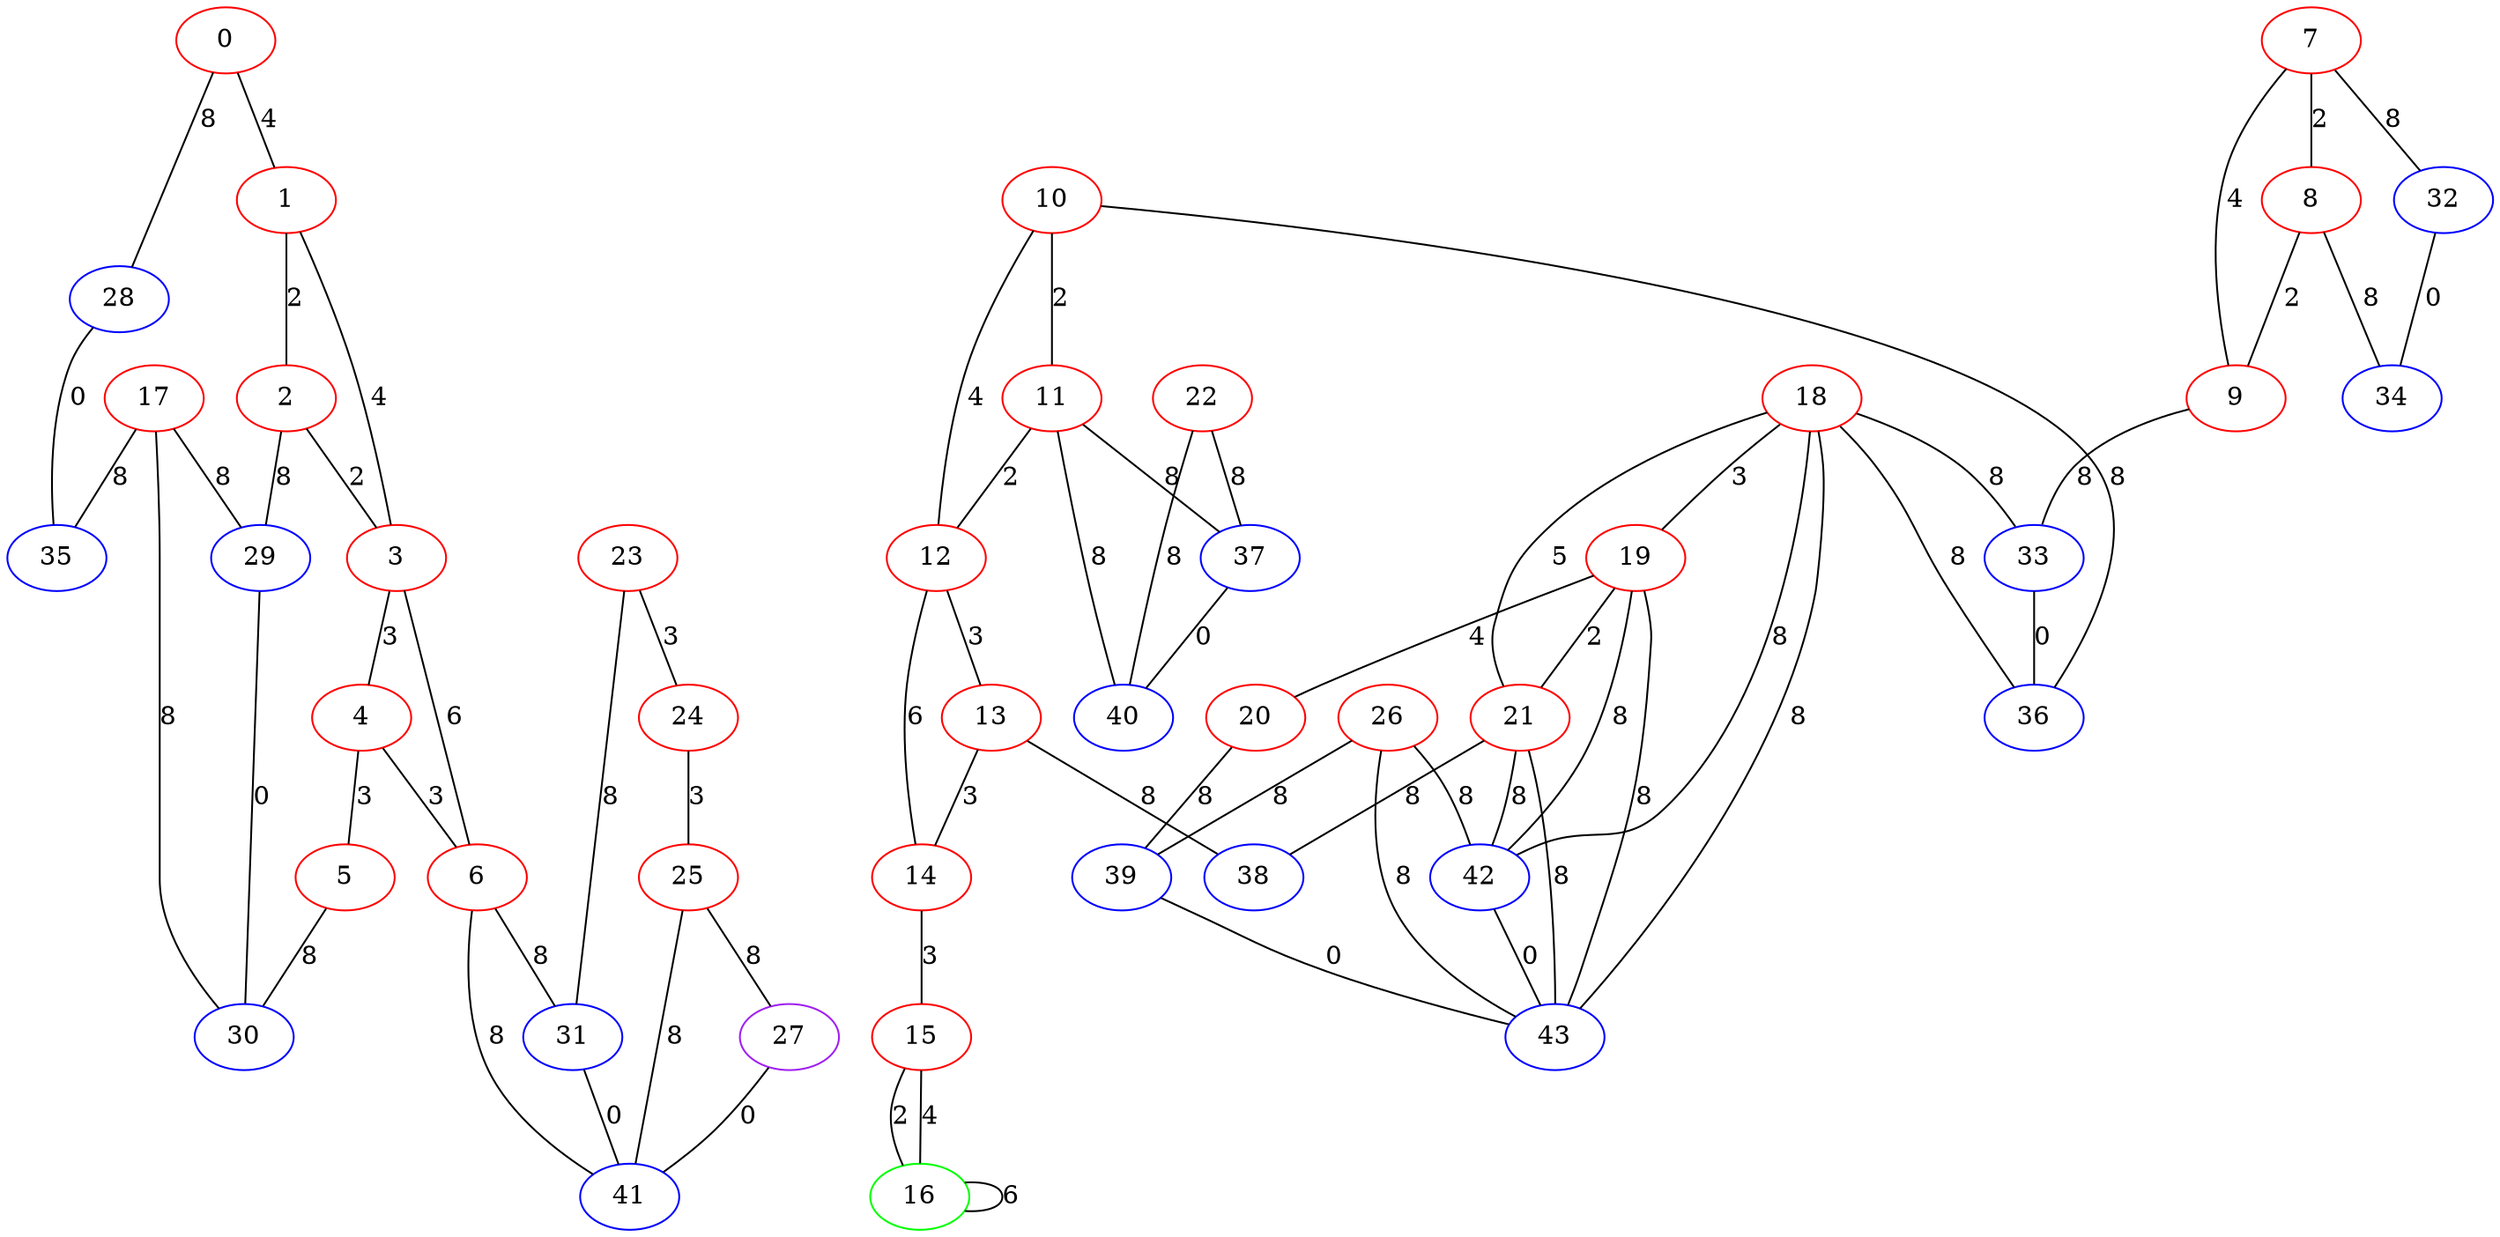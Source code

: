 graph "" {
0 [color=red, weight=1];
1 [color=red, weight=1];
2 [color=red, weight=1];
3 [color=red, weight=1];
4 [color=red, weight=1];
5 [color=red, weight=1];
6 [color=red, weight=1];
7 [color=red, weight=1];
8 [color=red, weight=1];
9 [color=red, weight=1];
10 [color=red, weight=1];
11 [color=red, weight=1];
12 [color=red, weight=1];
13 [color=red, weight=1];
14 [color=red, weight=1];
15 [color=red, weight=1];
16 [color=green, weight=2];
17 [color=red, weight=1];
18 [color=red, weight=1];
19 [color=red, weight=1];
20 [color=red, weight=1];
21 [color=red, weight=1];
22 [color=red, weight=1];
23 [color=red, weight=1];
24 [color=red, weight=1];
25 [color=red, weight=1];
26 [color=red, weight=1];
27 [color=purple, weight=4];
28 [color=blue, weight=3];
29 [color=blue, weight=3];
30 [color=blue, weight=3];
31 [color=blue, weight=3];
32 [color=blue, weight=3];
33 [color=blue, weight=3];
34 [color=blue, weight=3];
35 [color=blue, weight=3];
36 [color=blue, weight=3];
37 [color=blue, weight=3];
38 [color=blue, weight=3];
39 [color=blue, weight=3];
40 [color=blue, weight=3];
41 [color=blue, weight=3];
42 [color=blue, weight=3];
43 [color=blue, weight=3];
0 -- 1  [key=0, label=4];
0 -- 28  [key=0, label=8];
1 -- 2  [key=0, label=2];
1 -- 3  [key=0, label=4];
2 -- 3  [key=0, label=2];
2 -- 29  [key=0, label=8];
3 -- 4  [key=0, label=3];
3 -- 6  [key=0, label=6];
4 -- 5  [key=0, label=3];
4 -- 6  [key=0, label=3];
5 -- 30  [key=0, label=8];
6 -- 41  [key=0, label=8];
6 -- 31  [key=0, label=8];
7 -- 8  [key=0, label=2];
7 -- 9  [key=0, label=4];
7 -- 32  [key=0, label=8];
8 -- 9  [key=0, label=2];
8 -- 34  [key=0, label=8];
9 -- 33  [key=0, label=8];
10 -- 36  [key=0, label=8];
10 -- 11  [key=0, label=2];
10 -- 12  [key=0, label=4];
11 -- 40  [key=0, label=8];
11 -- 12  [key=0, label=2];
11 -- 37  [key=0, label=8];
12 -- 13  [key=0, label=3];
12 -- 14  [key=0, label=6];
13 -- 38  [key=0, label=8];
13 -- 14  [key=0, label=3];
14 -- 15  [key=0, label=3];
15 -- 16  [key=0, label=2];
15 -- 16  [key=1, label=4];
16 -- 16  [key=0, label=6];
17 -- 35  [key=0, label=8];
17 -- 29  [key=0, label=8];
17 -- 30  [key=0, label=8];
18 -- 33  [key=0, label=8];
18 -- 36  [key=0, label=8];
18 -- 42  [key=0, label=8];
18 -- 43  [key=0, label=8];
18 -- 19  [key=0, label=3];
18 -- 21  [key=0, label=5];
19 -- 43  [key=0, label=8];
19 -- 42  [key=0, label=8];
19 -- 20  [key=0, label=4];
19 -- 21  [key=0, label=2];
20 -- 39  [key=0, label=8];
21 -- 43  [key=0, label=8];
21 -- 42  [key=0, label=8];
21 -- 38  [key=0, label=8];
22 -- 40  [key=0, label=8];
22 -- 37  [key=0, label=8];
23 -- 24  [key=0, label=3];
23 -- 31  [key=0, label=8];
24 -- 25  [key=0, label=3];
25 -- 41  [key=0, label=8];
25 -- 27  [key=0, label=8];
26 -- 42  [key=0, label=8];
26 -- 43  [key=0, label=8];
26 -- 39  [key=0, label=8];
27 -- 41  [key=0, label=0];
28 -- 35  [key=0, label=0];
29 -- 30  [key=0, label=0];
31 -- 41  [key=0, label=0];
32 -- 34  [key=0, label=0];
33 -- 36  [key=0, label=0];
37 -- 40  [key=0, label=0];
39 -- 43  [key=0, label=0];
42 -- 43  [key=0, label=0];
}
